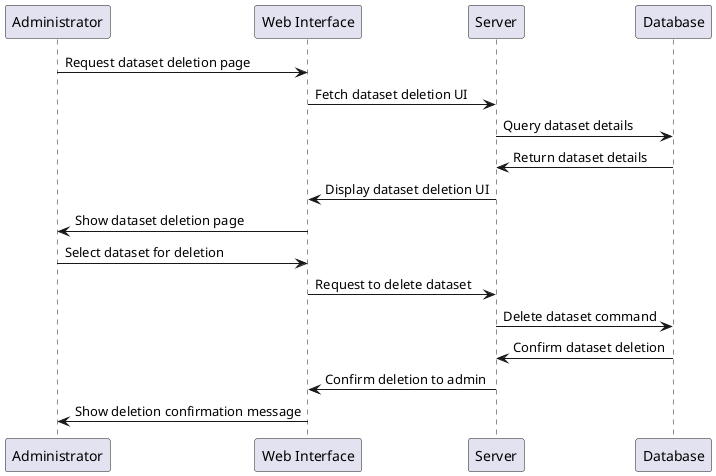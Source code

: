 @startuml
participant Administrator as admin
participant "Web Interface" as web
participant "Server" as server
participant "Database" as db

admin -> web : Request dataset deletion page
web -> server : Fetch dataset deletion UI
server -> db : Query dataset details
db -> server : Return dataset details
server -> web : Display dataset deletion UI
web -> admin : Show dataset deletion page

admin -> web : Select dataset for deletion
web -> server : Request to delete dataset
server -> db : Delete dataset command
db -> server : Confirm dataset deletion
server -> web : Confirm deletion to admin
web -> admin : Show deletion confirmation message

@enduml